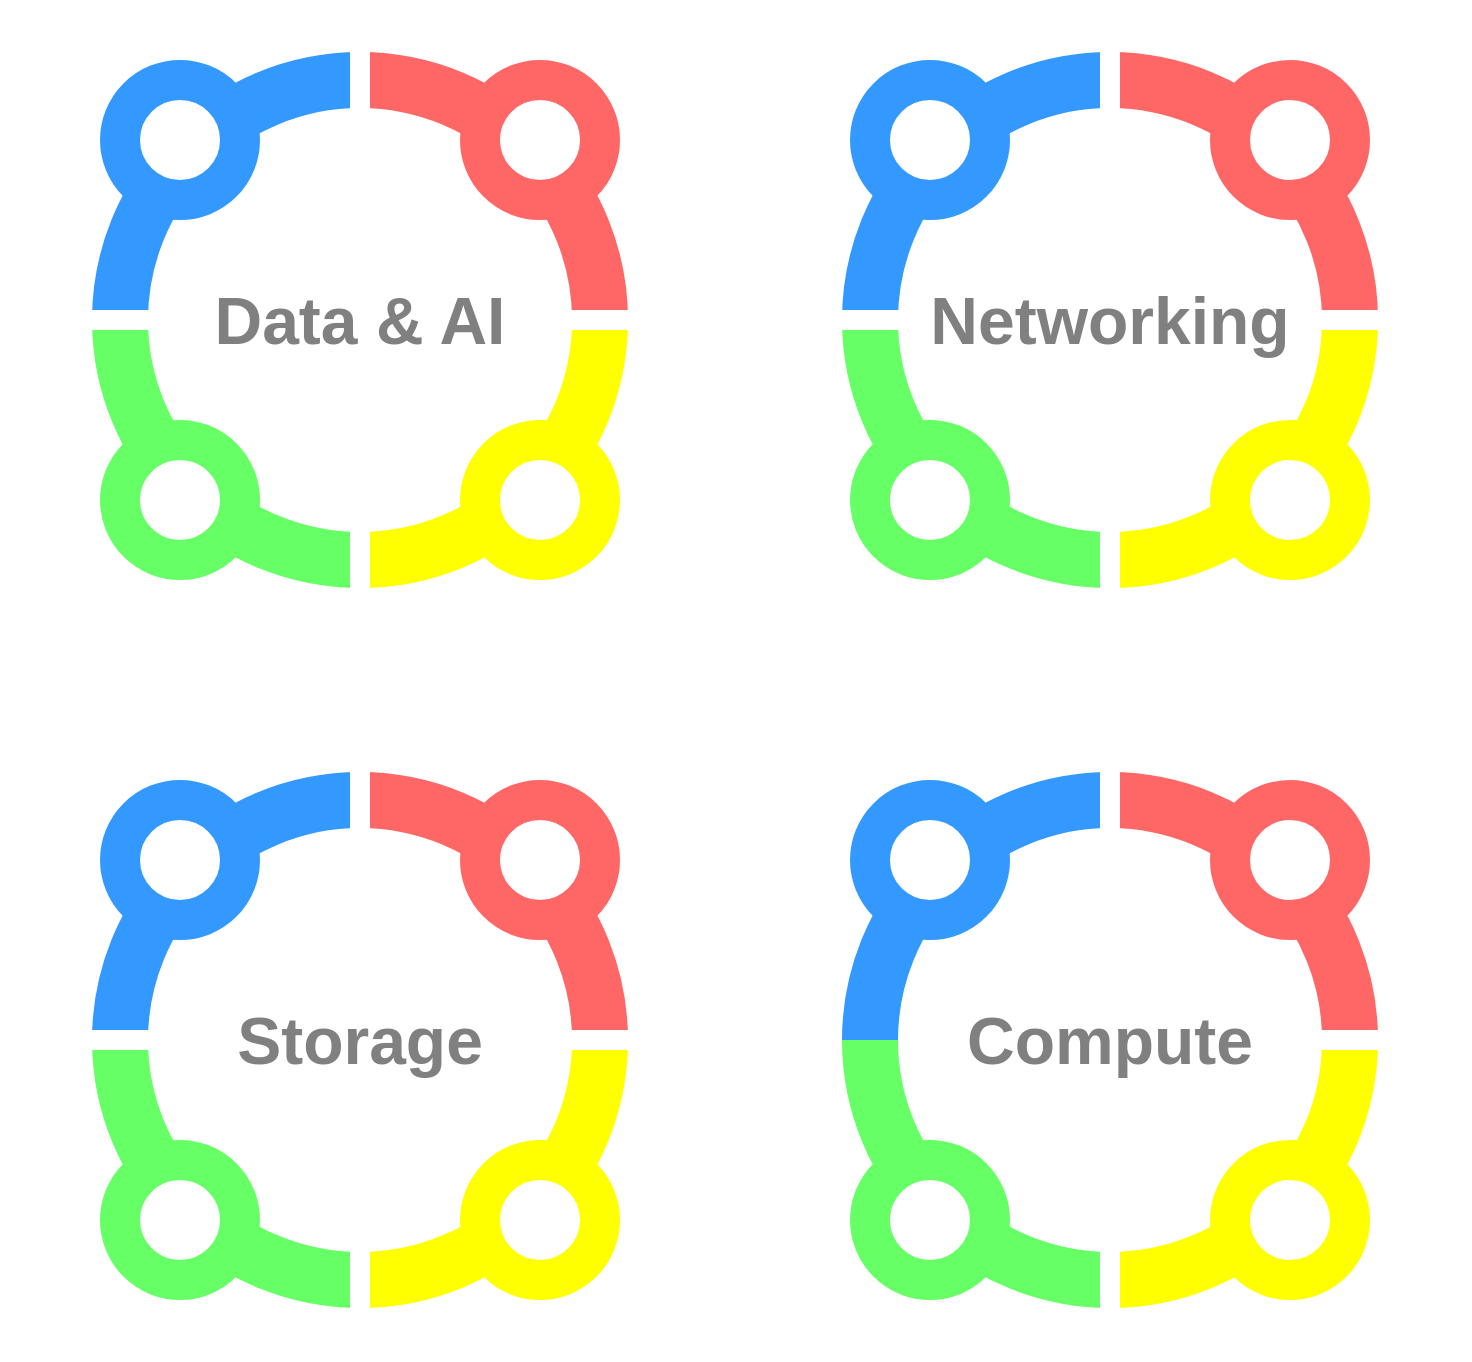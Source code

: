 <mxfile version="27.0.9" pages="9">
  <diagram name="GCP Data &amp; AI" id="HJanQRtrsWbHDccHZ0IH">
    <mxGraphModel dx="1314" dy="924" grid="1" gridSize="10" guides="1" tooltips="1" connect="1" arrows="1" fold="1" page="1" pageScale="1" pageWidth="850" pageHeight="1100" math="0" shadow="0">
      <root>
        <mxCell id="0" />
        <mxCell id="1" parent="0" />
        <mxCell id="zkGOLAk4ijzFUcJsaVW6-1" value="" style="verticalLabelPosition=bottom;verticalAlign=top;html=1;shape=mxgraph.basic.arc;startAngle=0.748;endAngle=0;strokeWidth=28;strokeColor=#3399FF;" parent="1" vertex="1">
          <mxGeometry x="118" y="120" width="240" height="240" as="geometry" />
        </mxCell>
        <mxCell id="zkGOLAk4ijzFUcJsaVW6-2" value="" style="verticalLabelPosition=bottom;verticalAlign=top;html=1;shape=mxgraph.basic.arc;startAngle=0.748;endAngle=0;strokeWidth=28;strokeColor=#66FF66;rotation=-90;" parent="1" vertex="1">
          <mxGeometry x="118" y="120" width="240" height="240" as="geometry" />
        </mxCell>
        <mxCell id="zkGOLAk4ijzFUcJsaVW6-3" value="" style="ellipse;whiteSpace=wrap;html=1;aspect=fixed;strokeColor=#3399FF;strokeWidth=20;" parent="1" vertex="1">
          <mxGeometry x="118" y="120" width="60" height="60" as="geometry" />
        </mxCell>
        <mxCell id="zkGOLAk4ijzFUcJsaVW6-4" value="" style="verticalLabelPosition=bottom;verticalAlign=top;html=1;shape=mxgraph.basic.arc;startAngle=0.75;endAngle=0.003;strokeWidth=28;strokeColor=#FF6666;rotation=90;" parent="1" vertex="1">
          <mxGeometry x="118" y="120" width="240" height="240" as="geometry" />
        </mxCell>
        <mxCell id="zkGOLAk4ijzFUcJsaVW6-5" value="" style="ellipse;whiteSpace=wrap;html=1;aspect=fixed;strokeColor=#FF6666;strokeWidth=20;" parent="1" vertex="1">
          <mxGeometry x="298" y="120" width="60" height="60" as="geometry" />
        </mxCell>
        <mxCell id="zkGOLAk4ijzFUcJsaVW6-6" value="" style="verticalLabelPosition=bottom;verticalAlign=top;html=1;shape=mxgraph.basic.arc;startAngle=0.75;endAngle=0;strokeWidth=28;strokeColor=#FFFF00;rotation=-180;" parent="1" vertex="1">
          <mxGeometry x="118" y="120" width="240" height="240" as="geometry" />
        </mxCell>
        <mxCell id="zkGOLAk4ijzFUcJsaVW6-7" value="" style="ellipse;whiteSpace=wrap;html=1;aspect=fixed;strokeColor=#FFFF00;strokeWidth=20;" parent="1" vertex="1">
          <mxGeometry x="298" y="300" width="60" height="60" as="geometry" />
        </mxCell>
        <mxCell id="zkGOLAk4ijzFUcJsaVW6-8" value="" style="ellipse;whiteSpace=wrap;html=1;aspect=fixed;strokeColor=#66FF66;strokeWidth=20;" parent="1" vertex="1">
          <mxGeometry x="118" y="300" width="60" height="60" as="geometry" />
        </mxCell>
        <mxCell id="zkGOLAk4ijzFUcJsaVW6-9" value="Data &amp;amp; AI" style="text;html=1;align=center;verticalAlign=middle;whiteSpace=wrap;rounded=0;fontSize=33;fontStyle=1;fontColor=#808080;fontFamily=Helvetica;" parent="1" vertex="1">
          <mxGeometry x="118" y="200" width="240" height="80" as="geometry" />
        </mxCell>
        <mxCell id="zkGOLAk4ijzFUcJsaVW6-10" value="" style="rounded=1;whiteSpace=wrap;html=1;strokeColor=none;" parent="1" vertex="1">
          <mxGeometry x="233" y="80" width="10" height="80" as="geometry" />
        </mxCell>
        <mxCell id="zkGOLAk4ijzFUcJsaVW6-11" value="" style="rounded=1;whiteSpace=wrap;html=1;strokeColor=none;" parent="1" vertex="1">
          <mxGeometry x="233" y="320" width="10" height="80" as="geometry" />
        </mxCell>
        <mxCell id="zkGOLAk4ijzFUcJsaVW6-12" value="" style="rounded=1;whiteSpace=wrap;html=1;strokeColor=none;rotation=-90;" parent="1" vertex="1">
          <mxGeometry x="373" y="200" width="10" height="80" as="geometry" />
        </mxCell>
        <mxCell id="zkGOLAk4ijzFUcJsaVW6-13" value="" style="rounded=1;whiteSpace=wrap;html=1;strokeColor=none;rotation=-90;" parent="1" vertex="1">
          <mxGeometry x="93" y="200" width="10" height="80" as="geometry" />
        </mxCell>
        <mxCell id="zkGOLAk4ijzFUcJsaVW6-14" value="" style="verticalLabelPosition=bottom;verticalAlign=top;html=1;shape=mxgraph.basic.arc;startAngle=0.748;endAngle=0;strokeWidth=28;strokeColor=#3399FF;" parent="1" vertex="1">
          <mxGeometry x="118" y="480" width="240" height="240" as="geometry" />
        </mxCell>
        <mxCell id="zkGOLAk4ijzFUcJsaVW6-15" value="" style="verticalLabelPosition=bottom;verticalAlign=top;html=1;shape=mxgraph.basic.arc;startAngle=0.748;endAngle=0;strokeWidth=28;strokeColor=#66FF66;rotation=-90;" parent="1" vertex="1">
          <mxGeometry x="118" y="480" width="240" height="240" as="geometry" />
        </mxCell>
        <mxCell id="zkGOLAk4ijzFUcJsaVW6-16" value="" style="ellipse;whiteSpace=wrap;html=1;aspect=fixed;strokeColor=#3399FF;strokeWidth=20;" parent="1" vertex="1">
          <mxGeometry x="118" y="480" width="60" height="60" as="geometry" />
        </mxCell>
        <mxCell id="zkGOLAk4ijzFUcJsaVW6-17" value="" style="verticalLabelPosition=bottom;verticalAlign=top;html=1;shape=mxgraph.basic.arc;startAngle=0.75;endAngle=0.003;strokeWidth=28;strokeColor=#FF6666;rotation=90;" parent="1" vertex="1">
          <mxGeometry x="118" y="480" width="240" height="240" as="geometry" />
        </mxCell>
        <mxCell id="zkGOLAk4ijzFUcJsaVW6-18" value="" style="ellipse;whiteSpace=wrap;html=1;aspect=fixed;strokeColor=#FF6666;strokeWidth=20;" parent="1" vertex="1">
          <mxGeometry x="298" y="480" width="60" height="60" as="geometry" />
        </mxCell>
        <mxCell id="zkGOLAk4ijzFUcJsaVW6-19" value="" style="verticalLabelPosition=bottom;verticalAlign=top;html=1;shape=mxgraph.basic.arc;startAngle=0.75;endAngle=0;strokeWidth=28;strokeColor=#FFFF00;rotation=-180;" parent="1" vertex="1">
          <mxGeometry x="118" y="480" width="240" height="240" as="geometry" />
        </mxCell>
        <mxCell id="zkGOLAk4ijzFUcJsaVW6-20" value="" style="ellipse;whiteSpace=wrap;html=1;aspect=fixed;strokeColor=#FFFF00;strokeWidth=20;" parent="1" vertex="1">
          <mxGeometry x="298" y="660" width="60" height="60" as="geometry" />
        </mxCell>
        <mxCell id="zkGOLAk4ijzFUcJsaVW6-21" value="" style="ellipse;whiteSpace=wrap;html=1;aspect=fixed;strokeColor=#66FF66;strokeWidth=20;" parent="1" vertex="1">
          <mxGeometry x="118" y="660" width="60" height="60" as="geometry" />
        </mxCell>
        <mxCell id="zkGOLAk4ijzFUcJsaVW6-22" value="Storage" style="text;html=1;align=center;verticalAlign=middle;whiteSpace=wrap;rounded=0;fontSize=33;fontStyle=1;fontColor=#808080;fontFamily=Helvetica;" parent="1" vertex="1">
          <mxGeometry x="118" y="560" width="240" height="80" as="geometry" />
        </mxCell>
        <mxCell id="zkGOLAk4ijzFUcJsaVW6-23" value="" style="rounded=1;whiteSpace=wrap;html=1;strokeColor=none;" parent="1" vertex="1">
          <mxGeometry x="233" y="440" width="10" height="80" as="geometry" />
        </mxCell>
        <mxCell id="zkGOLAk4ijzFUcJsaVW6-24" value="" style="rounded=1;whiteSpace=wrap;html=1;strokeColor=none;" parent="1" vertex="1">
          <mxGeometry x="233" y="680" width="10" height="80" as="geometry" />
        </mxCell>
        <mxCell id="zkGOLAk4ijzFUcJsaVW6-25" value="" style="rounded=1;whiteSpace=wrap;html=1;strokeColor=none;rotation=-90;" parent="1" vertex="1">
          <mxGeometry x="373" y="560" width="10" height="80" as="geometry" />
        </mxCell>
        <mxCell id="zkGOLAk4ijzFUcJsaVW6-26" value="" style="rounded=1;whiteSpace=wrap;html=1;strokeColor=none;rotation=-90;" parent="1" vertex="1">
          <mxGeometry x="93" y="560" width="10" height="80" as="geometry" />
        </mxCell>
        <mxCell id="zkGOLAk4ijzFUcJsaVW6-27" value="v" style="verticalLabelPosition=bottom;verticalAlign=top;html=1;shape=mxgraph.basic.arc;startAngle=0.748;endAngle=0;strokeWidth=28;strokeColor=#3399FF;" parent="1" vertex="1">
          <mxGeometry x="493" y="120" width="240" height="240" as="geometry" />
        </mxCell>
        <mxCell id="zkGOLAk4ijzFUcJsaVW6-28" value="" style="verticalLabelPosition=bottom;verticalAlign=top;html=1;shape=mxgraph.basic.arc;startAngle=0.748;endAngle=0;strokeWidth=28;strokeColor=#66FF66;rotation=-90;" parent="1" vertex="1">
          <mxGeometry x="493" y="120" width="240" height="240" as="geometry" />
        </mxCell>
        <mxCell id="zkGOLAk4ijzFUcJsaVW6-29" value="" style="ellipse;whiteSpace=wrap;html=1;aspect=fixed;strokeColor=#3399FF;strokeWidth=20;" parent="1" vertex="1">
          <mxGeometry x="493" y="120" width="60" height="60" as="geometry" />
        </mxCell>
        <mxCell id="zkGOLAk4ijzFUcJsaVW6-30" value="" style="verticalLabelPosition=bottom;verticalAlign=top;html=1;shape=mxgraph.basic.arc;startAngle=0.75;endAngle=0.003;strokeWidth=28;strokeColor=#FF6666;rotation=90;" parent="1" vertex="1">
          <mxGeometry x="493" y="120" width="240" height="240" as="geometry" />
        </mxCell>
        <mxCell id="zkGOLAk4ijzFUcJsaVW6-31" value="" style="ellipse;whiteSpace=wrap;html=1;aspect=fixed;strokeColor=#FF6666;strokeWidth=20;" parent="1" vertex="1">
          <mxGeometry x="673" y="120" width="60" height="60" as="geometry" />
        </mxCell>
        <mxCell id="zkGOLAk4ijzFUcJsaVW6-32" value="" style="verticalLabelPosition=bottom;verticalAlign=top;html=1;shape=mxgraph.basic.arc;startAngle=0.75;endAngle=0;strokeWidth=28;strokeColor=#FFFF00;rotation=-180;" parent="1" vertex="1">
          <mxGeometry x="493" y="120" width="240" height="240" as="geometry" />
        </mxCell>
        <mxCell id="zkGOLAk4ijzFUcJsaVW6-33" value="" style="ellipse;whiteSpace=wrap;html=1;aspect=fixed;strokeColor=#FFFF00;strokeWidth=20;" parent="1" vertex="1">
          <mxGeometry x="673" y="300" width="60" height="60" as="geometry" />
        </mxCell>
        <mxCell id="zkGOLAk4ijzFUcJsaVW6-34" value="" style="ellipse;whiteSpace=wrap;html=1;aspect=fixed;strokeColor=#66FF66;strokeWidth=20;" parent="1" vertex="1">
          <mxGeometry x="493" y="300" width="60" height="60" as="geometry" />
        </mxCell>
        <mxCell id="zkGOLAk4ijzFUcJsaVW6-35" value="Networking" style="text;html=1;align=center;verticalAlign=middle;whiteSpace=wrap;rounded=0;fontSize=33;fontStyle=1;fontColor=#808080;fontFamily=Helvetica;" parent="1" vertex="1">
          <mxGeometry x="493" y="200" width="240" height="80" as="geometry" />
        </mxCell>
        <mxCell id="zkGOLAk4ijzFUcJsaVW6-36" value="" style="rounded=1;whiteSpace=wrap;html=1;strokeColor=none;" parent="1" vertex="1">
          <mxGeometry x="608" y="80" width="10" height="80" as="geometry" />
        </mxCell>
        <mxCell id="zkGOLAk4ijzFUcJsaVW6-37" value="" style="rounded=1;whiteSpace=wrap;html=1;strokeColor=none;" parent="1" vertex="1">
          <mxGeometry x="608" y="320" width="10" height="80" as="geometry" />
        </mxCell>
        <mxCell id="zkGOLAk4ijzFUcJsaVW6-38" value="" style="rounded=1;whiteSpace=wrap;html=1;strokeColor=none;rotation=-90;" parent="1" vertex="1">
          <mxGeometry x="748" y="200" width="10" height="80" as="geometry" />
        </mxCell>
        <mxCell id="zkGOLAk4ijzFUcJsaVW6-39" value="" style="rounded=1;whiteSpace=wrap;html=1;strokeColor=none;rotation=-90;" parent="1" vertex="1">
          <mxGeometry x="468" y="200" width="10" height="80" as="geometry" />
        </mxCell>
        <mxCell id="zkGOLAk4ijzFUcJsaVW6-40" value="v" style="verticalLabelPosition=bottom;verticalAlign=top;html=1;shape=mxgraph.basic.arc;startAngle=0.748;endAngle=0;strokeWidth=28;strokeColor=#3399FF;" parent="1" vertex="1">
          <mxGeometry x="493" y="480" width="240" height="240" as="geometry" />
        </mxCell>
        <mxCell id="zkGOLAk4ijzFUcJsaVW6-41" value="" style="verticalLabelPosition=bottom;verticalAlign=top;html=1;shape=mxgraph.basic.arc;startAngle=0.748;endAngle=0;strokeWidth=28;strokeColor=#66FF66;rotation=-90;" parent="1" vertex="1">
          <mxGeometry x="493" y="480" width="240" height="240" as="geometry" />
        </mxCell>
        <mxCell id="zkGOLAk4ijzFUcJsaVW6-42" value="" style="ellipse;whiteSpace=wrap;html=1;aspect=fixed;strokeColor=#3399FF;strokeWidth=20;" parent="1" vertex="1">
          <mxGeometry x="493" y="480" width="60" height="60" as="geometry" />
        </mxCell>
        <mxCell id="zkGOLAk4ijzFUcJsaVW6-43" value="" style="verticalLabelPosition=bottom;verticalAlign=top;html=1;shape=mxgraph.basic.arc;startAngle=0.75;endAngle=0.003;strokeWidth=28;strokeColor=#FF6666;rotation=90;" parent="1" vertex="1">
          <mxGeometry x="493" y="480" width="240" height="240" as="geometry" />
        </mxCell>
        <mxCell id="zkGOLAk4ijzFUcJsaVW6-44" value="" style="ellipse;whiteSpace=wrap;html=1;aspect=fixed;strokeColor=#FF6666;strokeWidth=20;" parent="1" vertex="1">
          <mxGeometry x="673" y="480" width="60" height="60" as="geometry" />
        </mxCell>
        <mxCell id="zkGOLAk4ijzFUcJsaVW6-45" value="" style="verticalLabelPosition=bottom;verticalAlign=top;html=1;shape=mxgraph.basic.arc;startAngle=0.75;endAngle=0;strokeWidth=28;strokeColor=#FFFF00;rotation=-180;" parent="1" vertex="1">
          <mxGeometry x="493" y="480" width="240" height="240" as="geometry" />
        </mxCell>
        <mxCell id="zkGOLAk4ijzFUcJsaVW6-46" value="" style="ellipse;whiteSpace=wrap;html=1;aspect=fixed;strokeColor=#FFFF00;strokeWidth=20;" parent="1" vertex="1">
          <mxGeometry x="673" y="660" width="60" height="60" as="geometry" />
        </mxCell>
        <mxCell id="zkGOLAk4ijzFUcJsaVW6-47" value="" style="ellipse;whiteSpace=wrap;html=1;aspect=fixed;strokeColor=#66FF66;strokeWidth=20;" parent="1" vertex="1">
          <mxGeometry x="493" y="660" width="60" height="60" as="geometry" />
        </mxCell>
        <mxCell id="zkGOLAk4ijzFUcJsaVW6-48" value="Compute" style="text;html=1;align=center;verticalAlign=middle;whiteSpace=wrap;rounded=0;fontSize=33;fontStyle=1;fontColor=#808080;fontFamily=Helvetica;" parent="1" vertex="1">
          <mxGeometry x="493" y="560" width="240" height="80" as="geometry" />
        </mxCell>
        <mxCell id="zkGOLAk4ijzFUcJsaVW6-49" value="" style="rounded=1;whiteSpace=wrap;html=1;strokeColor=none;" parent="1" vertex="1">
          <mxGeometry x="608" y="440" width="10" height="80" as="geometry" />
        </mxCell>
        <mxCell id="zkGOLAk4ijzFUcJsaVW6-50" value="" style="rounded=1;whiteSpace=wrap;html=1;strokeColor=none;" parent="1" vertex="1">
          <mxGeometry x="608" y="680" width="10" height="80" as="geometry" />
        </mxCell>
        <mxCell id="zkGOLAk4ijzFUcJsaVW6-51" value="" style="rounded=1;whiteSpace=wrap;html=1;strokeColor=none;rotation=-90;" parent="1" vertex="1">
          <mxGeometry x="748" y="560" width="10" height="80" as="geometry" />
        </mxCell>
      </root>
    </mxGraphModel>
  </diagram>
  <diagram id="_LFtsvFkJ-6TtD1KE9Td" name="Reference Diagram">
    <mxGraphModel dx="1914" dy="924" grid="1" gridSize="10" guides="1" tooltips="1" connect="1" arrows="1" fold="1" page="1" pageScale="1" pageWidth="600" pageHeight="600" math="0" shadow="0">
      <root>
        <mxCell id="0" />
        <mxCell id="1" parent="0" />
        <mxCell id="8hiekSNGwKgBYIaMHsXF-1" value="" style="whiteSpace=wrap;html=1;aspect=fixed;strokeColor=none;" parent="1" vertex="1">
          <mxGeometry x="-590" y="10" width="580" height="580" as="geometry" />
        </mxCell>
        <mxCell id="5BvfD2df06DBrt0-iYFm-1" value="" style="ellipse;whiteSpace=wrap;html=1;aspect=fixed;strokeWidth=18;fillColor=#FF0000;strokeColor=none;gradientColor=#660000;gradientDirection=south;direction=south;rotation=-45;" parent="1" vertex="1">
          <mxGeometry x="-500" y="100" width="400" height="400" as="geometry" />
        </mxCell>
        <mxCell id="5BvfD2df06DBrt0-iYFm-2" value="" style="ellipse;whiteSpace=wrap;html=1;aspect=fixed;strokeWidth=1;gradientDirection=south;direction=south;rotation=0;strokeColor=none;" parent="1" vertex="1">
          <mxGeometry x="-470" y="130" width="340" height="340" as="geometry" />
        </mxCell>
        <mxCell id="5BvfD2df06DBrt0-iYFm-7" value="RfD" style="rounded=0;whiteSpace=wrap;html=1;fontFamily=Tahoma;fontSize=138;fontStyle=1;fillColor=none;strokeColor=none;spacing=0;horizontal=1;" parent="1" vertex="1">
          <mxGeometry x="-470" y="130" width="340" height="340" as="geometry" />
        </mxCell>
      </root>
    </mxGraphModel>
  </diagram>
  <diagram name="MC Engine" id="YLpEqm9hrHVCiwEOW9Lo">
    <mxGraphModel dx="1914" dy="924" grid="1" gridSize="10" guides="1" tooltips="1" connect="1" arrows="1" fold="1" page="1" pageScale="1" pageWidth="600" pageHeight="600" math="0" shadow="0">
      <root>
        <mxCell id="DkICF7XDPS_AYmZysVeo-0" />
        <mxCell id="DkICF7XDPS_AYmZysVeo-1" parent="DkICF7XDPS_AYmZysVeo-0" />
        <mxCell id="LcfEApMRWFWIL7a2ymAP-0" value="" style="whiteSpace=wrap;html=1;aspect=fixed;strokeColor=none;" parent="DkICF7XDPS_AYmZysVeo-1" vertex="1">
          <mxGeometry x="-590" y="10" width="580" height="580" as="geometry" />
        </mxCell>
        <mxCell id="DkICF7XDPS_AYmZysVeo-2" value="" style="ellipse;whiteSpace=wrap;html=1;aspect=fixed;strokeWidth=18;fillColor=#FF9933;strokeColor=none;gradientColor=#663300;gradientDirection=south;direction=south;rotation=-45;" parent="DkICF7XDPS_AYmZysVeo-1" vertex="1">
          <mxGeometry x="-500" y="100" width="400" height="400" as="geometry" />
        </mxCell>
        <mxCell id="DkICF7XDPS_AYmZysVeo-3" value="" style="ellipse;whiteSpace=wrap;html=1;aspect=fixed;strokeWidth=1;gradientDirection=south;direction=south;rotation=0;strokeColor=none;" parent="DkICF7XDPS_AYmZysVeo-1" vertex="1">
          <mxGeometry x="-470" y="130" width="340" height="340" as="geometry" />
        </mxCell>
        <mxCell id="DkICF7XDPS_AYmZysVeo-4" value="&lt;span style=&quot;font-size: 138px;&quot;&gt;McE&lt;/span&gt;" style="rounded=0;whiteSpace=wrap;html=1;fontFamily=Tahoma;fontSize=77;fontStyle=1;fillColor=none;strokeColor=none;spacing=0;" parent="DkICF7XDPS_AYmZysVeo-1" vertex="1">
          <mxGeometry x="-470" y="130" width="340" height="340" as="geometry" />
        </mxCell>
      </root>
    </mxGraphModel>
  </diagram>
  <diagram name="Interview Cheatsheet" id="AfLP4oB3MYUFrpIJW8LN">
    <mxGraphModel dx="1914" dy="924" grid="1" gridSize="10" guides="1" tooltips="1" connect="1" arrows="1" fold="1" page="1" pageScale="1" pageWidth="600" pageHeight="600" math="0" shadow="0">
      <root>
        <mxCell id="vbFHenh2sQOdDvSUALO_-0" />
        <mxCell id="vbFHenh2sQOdDvSUALO_-1" parent="vbFHenh2sQOdDvSUALO_-0" />
        <mxCell id="2OuAdPVVrKku0_ytIP65-0" value="" style="whiteSpace=wrap;html=1;aspect=fixed;strokeColor=none;" parent="vbFHenh2sQOdDvSUALO_-1" vertex="1">
          <mxGeometry x="-590" y="10" width="580" height="580" as="geometry" />
        </mxCell>
        <mxCell id="vbFHenh2sQOdDvSUALO_-2" value="" style="ellipse;whiteSpace=wrap;html=1;aspect=fixed;strokeWidth=18;fillColor=#FF66FF;strokeColor=none;gradientColor=#660066;gradientDirection=south;direction=south;rotation=-45;" parent="vbFHenh2sQOdDvSUALO_-1" vertex="1">
          <mxGeometry x="-500" y="100" width="400" height="400" as="geometry" />
        </mxCell>
        <mxCell id="vbFHenh2sQOdDvSUALO_-3" value="" style="ellipse;whiteSpace=wrap;html=1;aspect=fixed;strokeWidth=1;gradientDirection=south;direction=south;rotation=0;strokeColor=none;" parent="vbFHenh2sQOdDvSUALO_-1" vertex="1">
          <mxGeometry x="-470" y="130" width="340" height="340" as="geometry" />
        </mxCell>
        <mxCell id="vbFHenh2sQOdDvSUALO_-4" value="IvC" style="rounded=0;whiteSpace=wrap;html=1;fontFamily=Tahoma;fontSize=138;fontStyle=1;fillColor=none;strokeColor=none;spacing=0;" parent="vbFHenh2sQOdDvSUALO_-1" vertex="1">
          <mxGeometry x="-470" y="130" width="340" height="340" as="geometry" />
        </mxCell>
      </root>
    </mxGraphModel>
  </diagram>
  <diagram name="Movie Collection" id="-fKDO6Imhr61RoMeKPBm">
    <mxGraphModel dx="1914" dy="924" grid="1" gridSize="10" guides="1" tooltips="1" connect="1" arrows="1" fold="1" page="1" pageScale="1" pageWidth="600" pageHeight="600" math="0" shadow="0">
      <root>
        <mxCell id="YGf2g4_JRbs6rhdnYMmI-0" />
        <mxCell id="YGf2g4_JRbs6rhdnYMmI-1" parent="YGf2g4_JRbs6rhdnYMmI-0" />
        <mxCell id="L0-nh-kR5HrND2udaUDr-0" value="" style="whiteSpace=wrap;html=1;aspect=fixed;strokeColor=none;" parent="YGf2g4_JRbs6rhdnYMmI-1" vertex="1">
          <mxGeometry x="-590" y="10" width="580" height="580" as="geometry" />
        </mxCell>
        <mxCell id="YGf2g4_JRbs6rhdnYMmI-2" value="" style="ellipse;whiteSpace=wrap;html=1;aspect=fixed;strokeWidth=18;fillColor=#33FF33;strokeColor=none;gradientColor=#006600;gradientDirection=south;direction=south;rotation=-45;" parent="YGf2g4_JRbs6rhdnYMmI-1" vertex="1">
          <mxGeometry x="-500" y="100" width="400" height="400" as="geometry" />
        </mxCell>
        <mxCell id="YGf2g4_JRbs6rhdnYMmI-3" value="" style="ellipse;whiteSpace=wrap;html=1;aspect=fixed;strokeWidth=1;gradientDirection=south;direction=south;rotation=0;strokeColor=none;" parent="YGf2g4_JRbs6rhdnYMmI-1" vertex="1">
          <mxGeometry x="-470" y="130" width="340" height="340" as="geometry" />
        </mxCell>
        <mxCell id="YGf2g4_JRbs6rhdnYMmI-4" value="MoV" style="rounded=0;whiteSpace=wrap;html=1;fontFamily=Tahoma;fontSize=118;fontStyle=1;fillColor=none;strokeColor=none;spacing=0;" parent="YGf2g4_JRbs6rhdnYMmI-1" vertex="1">
          <mxGeometry x="-470" y="130" width="340" height="340" as="geometry" />
        </mxCell>
      </root>
    </mxGraphModel>
  </diagram>
  <diagram id="9Qf3e4_d8ZfllSvqh4py" name="TimeMate">
    <mxGraphModel dx="1914" dy="924" grid="1" gridSize="10" guides="1" tooltips="1" connect="1" arrows="1" fold="1" page="1" pageScale="1" pageWidth="600" pageHeight="600" math="0" shadow="0">
      <root>
        <mxCell id="0" />
        <mxCell id="1" parent="0" />
        <mxCell id="2C6pvesKxuc6xOfU1cLc-1" value="" style="whiteSpace=wrap;html=1;aspect=fixed;strokeColor=none;" parent="1" vertex="1">
          <mxGeometry x="-590" y="10" width="580" height="580" as="geometry" />
        </mxCell>
        <mxCell id="0Xw2gxOWFLIWJFCy-t9M-1" value="" style="ellipse;whiteSpace=wrap;html=1;aspect=fixed;strokeWidth=18;fillColor=#CCCCCC;strokeColor=none;gradientColor=#000000;gradientDirection=south;direction=south;rotation=-45;" parent="1" vertex="1">
          <mxGeometry x="-500" y="100" width="400" height="400" as="geometry" />
        </mxCell>
        <mxCell id="0Xw2gxOWFLIWJFCy-t9M-2" value="" style="ellipse;whiteSpace=wrap;html=1;aspect=fixed;strokeWidth=1;gradientDirection=south;direction=south;rotation=0;strokeColor=none;" parent="1" vertex="1">
          <mxGeometry x="-470" y="130" width="340" height="340" as="geometry" />
        </mxCell>
        <mxCell id="0Xw2gxOWFLIWJFCy-t9M-3" value="TIME&lt;div&gt;MATE&lt;/div&gt;" style="rounded=0;whiteSpace=wrap;html=1;fontFamily=Tahoma;fontSize=68;fontStyle=1;fillColor=none;strokeColor=none;spacing=0;" parent="1" vertex="1">
          <mxGeometry x="-470" y="130" width="340" height="340" as="geometry" />
        </mxCell>
      </root>
    </mxGraphModel>
  </diagram>
  <diagram id="jZQ6r1EEDIK0yEUjYQzT" name="KB Game">
    <mxGraphModel dx="1914" dy="924" grid="1" gridSize="10" guides="1" tooltips="1" connect="1" arrows="1" fold="1" page="1" pageScale="1" pageWidth="600" pageHeight="600" math="0" shadow="0">
      <root>
        <mxCell id="0" />
        <mxCell id="1" parent="0" />
        <mxCell id="0Mc9x8HlgYUxO3Q7p61o-1" value="" style="whiteSpace=wrap;html=1;aspect=fixed;strokeColor=none;" parent="1" vertex="1">
          <mxGeometry x="-590" y="10" width="580" height="580" as="geometry" />
        </mxCell>
        <mxCell id="0Mc9x8HlgYUxO3Q7p61o-2" value="" style="ellipse;whiteSpace=wrap;html=1;aspect=fixed;strokeWidth=18;fillColor=#FFFF99;strokeColor=none;gradientColor=#999900;gradientDirection=south;direction=south;rotation=-45;" parent="1" vertex="1">
          <mxGeometry x="-500" y="100" width="400" height="400" as="geometry" />
        </mxCell>
        <mxCell id="0Mc9x8HlgYUxO3Q7p61o-3" value="" style="ellipse;whiteSpace=wrap;html=1;aspect=fixed;strokeWidth=1;gradientDirection=south;direction=south;rotation=0;strokeColor=none;" parent="1" vertex="1">
          <mxGeometry x="-470" y="130" width="340" height="340" as="geometry" />
        </mxCell>
        <mxCell id="0Mc9x8HlgYUxO3Q7p61o-4" value="KbG" style="rounded=0;whiteSpace=wrap;html=1;fontFamily=Tahoma;fontSize=118;fontStyle=1;fillColor=none;strokeColor=none;spacing=0;" parent="1" vertex="1">
          <mxGeometry x="-470" y="130" width="340" height="340" as="geometry" />
        </mxCell>
      </root>
    </mxGraphModel>
  </diagram>
  <diagram id="qDfIKdZj6b318kz3ql6t" name="ImgViewer">
    <mxGraphModel dx="1914" dy="924" grid="1" gridSize="10" guides="1" tooltips="1" connect="1" arrows="1" fold="1" page="1" pageScale="1" pageWidth="600" pageHeight="600" math="0" shadow="0">
      <root>
        <mxCell id="0" />
        <mxCell id="1" parent="0" />
        <mxCell id="wY7s5FVy-t65ZMJk7ihH-1" value="" style="whiteSpace=wrap;html=1;aspect=fixed;strokeColor=none;" vertex="1" parent="1">
          <mxGeometry x="-590" y="10" width="580" height="580" as="geometry" />
        </mxCell>
        <mxCell id="wY7s5FVy-t65ZMJk7ihH-2" value="" style="ellipse;whiteSpace=wrap;html=1;aspect=fixed;strokeWidth=18;fillColor=#99CCFF;strokeColor=none;gradientColor=#007FFF;gradientDirection=south;direction=south;rotation=-45;" vertex="1" parent="1">
          <mxGeometry x="-500" y="100" width="400" height="400" as="geometry" />
        </mxCell>
        <mxCell id="wY7s5FVy-t65ZMJk7ihH-3" value="" style="ellipse;whiteSpace=wrap;html=1;aspect=fixed;strokeWidth=1;gradientDirection=south;direction=south;rotation=0;strokeColor=none;" vertex="1" parent="1">
          <mxGeometry x="-470" y="130" width="340" height="340" as="geometry" />
        </mxCell>
        <mxCell id="wY7s5FVy-t65ZMJk7ihH-4" value="img&lt;div&gt;viewer&lt;/div&gt;" style="rounded=0;whiteSpace=wrap;html=1;fontFamily=Tahoma;fontSize=68;fontStyle=1;fillColor=none;strokeColor=none;spacing=0;" vertex="1" parent="1">
          <mxGeometry x="-470" y="130" width="340" height="340" as="geometry" />
        </mxCell>
      </root>
    </mxGraphModel>
  </diagram>
  <diagram name="CsvViewer" id="Mb4dJTq2ziDT0J-cTQ1e">
    <mxGraphModel dx="1906" dy="929" grid="1" gridSize="10" guides="1" tooltips="1" connect="1" arrows="1" fold="1" page="1" pageScale="1" pageWidth="600" pageHeight="600" math="0" shadow="0">
      <root>
        <mxCell id="xMICzyZ4MnsG3aoXWfzN-0" />
        <mxCell id="xMICzyZ4MnsG3aoXWfzN-1" parent="xMICzyZ4MnsG3aoXWfzN-0" />
        <mxCell id="xMICzyZ4MnsG3aoXWfzN-2" value="" style="whiteSpace=wrap;html=1;aspect=fixed;strokeColor=none;" vertex="1" parent="xMICzyZ4MnsG3aoXWfzN-1">
          <mxGeometry x="-590" y="10" width="580" height="580" as="geometry" />
        </mxCell>
        <mxCell id="xMICzyZ4MnsG3aoXWfzN-3" value="" style="ellipse;whiteSpace=wrap;html=1;aspect=fixed;strokeWidth=18;fillColor=#99CCFF;strokeColor=none;gradientColor=#007FFF;gradientDirection=south;direction=south;rotation=-45;" vertex="1" parent="xMICzyZ4MnsG3aoXWfzN-1">
          <mxGeometry x="-500" y="100" width="400" height="400" as="geometry" />
        </mxCell>
        <mxCell id="xMICzyZ4MnsG3aoXWfzN-4" value="" style="ellipse;whiteSpace=wrap;html=1;aspect=fixed;strokeWidth=1;gradientDirection=south;direction=south;rotation=0;strokeColor=none;" vertex="1" parent="xMICzyZ4MnsG3aoXWfzN-1">
          <mxGeometry x="-470" y="130" width="340" height="340" as="geometry" />
        </mxCell>
        <mxCell id="xMICzyZ4MnsG3aoXWfzN-5" value="csv&lt;div&gt;viewer&lt;/div&gt;" style="rounded=0;whiteSpace=wrap;html=1;fontFamily=Tahoma;fontSize=68;fontStyle=1;fillColor=none;strokeColor=none;spacing=0;" vertex="1" parent="xMICzyZ4MnsG3aoXWfzN-1">
          <mxGeometry x="-470" y="130" width="340" height="340" as="geometry" />
        </mxCell>
      </root>
    </mxGraphModel>
  </diagram>
</mxfile>

